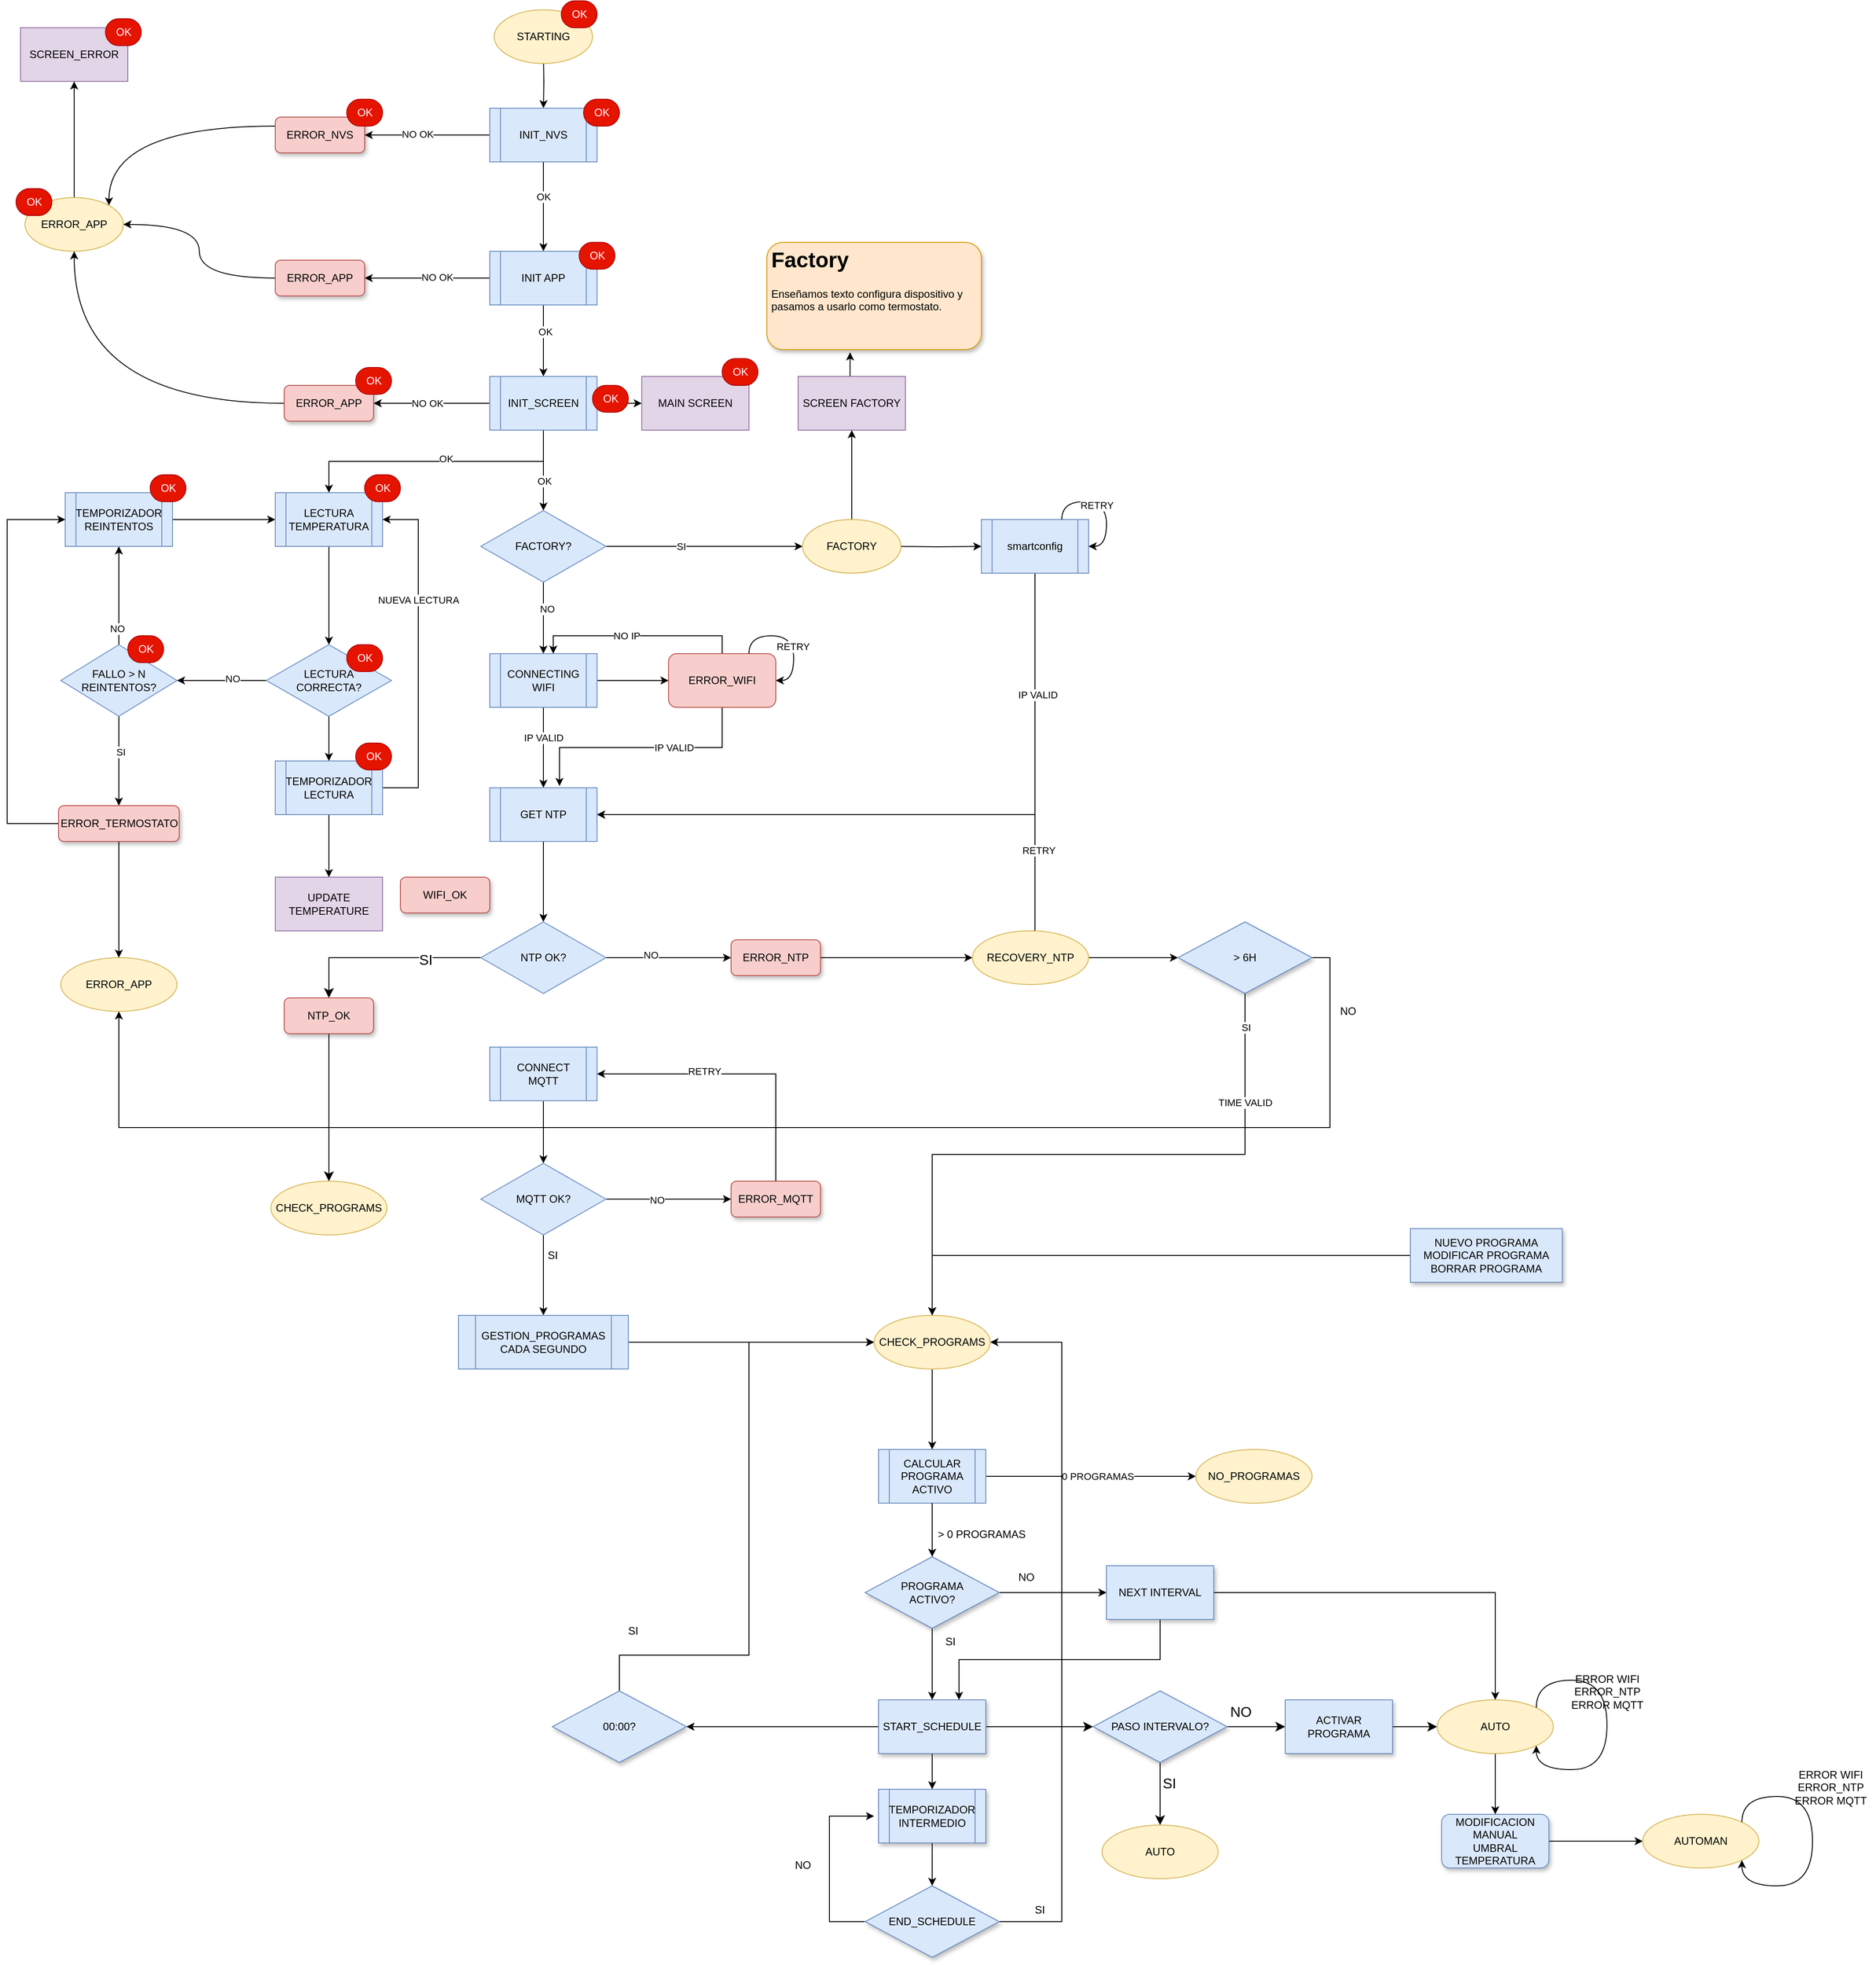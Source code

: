 <mxfile version="21.2.8" type="device">
  <diagram name="Página-1" id="SvRP-1oFVG1JVI0qtUEA">
    <mxGraphModel dx="2868" dy="1752" grid="1" gridSize="10" guides="1" tooltips="1" connect="1" arrows="1" fold="1" page="1" pageScale="1" pageWidth="3300" pageHeight="2339" math="0" shadow="0">
      <root>
        <mxCell id="0" />
        <mxCell id="1" parent="0" />
        <mxCell id="0f4xCiVm6X6gQx0xvUL8-81" style="edgeStyle=orthogonalEdgeStyle;rounded=0;orthogonalLoop=1;jettySize=auto;html=1;exitX=0.5;exitY=1;exitDx=0;exitDy=0;entryX=0.5;entryY=0;entryDx=0;entryDy=0;" parent="1" target="0f4xCiVm6X6gQx0xvUL8-80" edge="1">
          <mxGeometry relative="1" as="geometry">
            <mxPoint x="680" y="100" as="sourcePoint" />
          </mxGeometry>
        </mxCell>
        <mxCell id="0f4xCiVm6X6gQx0xvUL8-10" style="edgeStyle=orthogonalEdgeStyle;rounded=0;orthogonalLoop=1;jettySize=auto;html=1;exitX=1;exitY=0.5;exitDx=0;exitDy=0;entryX=0;entryY=0.5;entryDx=0;entryDy=0;" parent="1" target="0f4xCiVm6X6gQx0xvUL8-8" edge="1">
          <mxGeometry relative="1" as="geometry">
            <mxPoint x="1070" y="650" as="sourcePoint" />
          </mxGeometry>
        </mxCell>
        <mxCell id="0f4xCiVm6X6gQx0xvUL8-78" style="edgeStyle=orthogonalEdgeStyle;rounded=0;orthogonalLoop=1;jettySize=auto;html=1;exitX=0.5;exitY=1;exitDx=0;exitDy=0;entryX=1;entryY=0.5;entryDx=0;entryDy=0;" parent="1" source="0f4xCiVm6X6gQx0xvUL8-8" target="0f4xCiVm6X6gQx0xvUL8-22" edge="1">
          <mxGeometry relative="1" as="geometry" />
        </mxCell>
        <mxCell id="0f4xCiVm6X6gQx0xvUL8-79" value="IP VALID" style="edgeLabel;html=1;align=center;verticalAlign=middle;resizable=0;points=[];" parent="0f4xCiVm6X6gQx0xvUL8-78" vertex="1" connectable="0">
          <mxGeometry x="-0.642" y="3" relative="1" as="geometry">
            <mxPoint as="offset" />
          </mxGeometry>
        </mxCell>
        <mxCell id="0f4xCiVm6X6gQx0xvUL8-8" value="smartconfig" style="shape=process;whiteSpace=wrap;html=1;backgroundOutline=1;fillColor=#dae8fc;strokeColor=#6c8ebf;" parent="1" vertex="1">
          <mxGeometry x="1170" y="620" width="120" height="60" as="geometry" />
        </mxCell>
        <mxCell id="0f4xCiVm6X6gQx0xvUL8-18" style="edgeStyle=orthogonalEdgeStyle;rounded=0;orthogonalLoop=1;jettySize=auto;html=1;exitX=1;exitY=0.5;exitDx=0;exitDy=0;entryX=0;entryY=0.5;entryDx=0;entryDy=0;" parent="1" source="0f4xCiVm6X6gQx0xvUL8-14" target="0f4xCiVm6X6gQx0xvUL8-17" edge="1">
          <mxGeometry relative="1" as="geometry" />
        </mxCell>
        <mxCell id="0f4xCiVm6X6gQx0xvUL8-23" style="edgeStyle=orthogonalEdgeStyle;rounded=0;orthogonalLoop=1;jettySize=auto;html=1;exitX=0.5;exitY=1;exitDx=0;exitDy=0;entryX=0.5;entryY=0;entryDx=0;entryDy=0;" parent="1" source="0f4xCiVm6X6gQx0xvUL8-14" target="0f4xCiVm6X6gQx0xvUL8-22" edge="1">
          <mxGeometry relative="1" as="geometry" />
        </mxCell>
        <mxCell id="0f4xCiVm6X6gQx0xvUL8-24" value="IP VALID" style="edgeLabel;html=1;align=center;verticalAlign=middle;resizable=0;points=[];" parent="0f4xCiVm6X6gQx0xvUL8-23" vertex="1" connectable="0">
          <mxGeometry x="-0.257" relative="1" as="geometry">
            <mxPoint as="offset" />
          </mxGeometry>
        </mxCell>
        <mxCell id="0f4xCiVm6X6gQx0xvUL8-14" value="CONNECTING WIFI" style="shape=process;whiteSpace=wrap;html=1;backgroundOutline=1;fillColor=#dae8fc;strokeColor=#6c8ebf;" parent="1" vertex="1">
          <mxGeometry x="620" y="770" width="120" height="60" as="geometry" />
        </mxCell>
        <mxCell id="0f4xCiVm6X6gQx0xvUL8-20" style="edgeStyle=orthogonalEdgeStyle;rounded=0;orthogonalLoop=1;jettySize=auto;html=1;exitX=0.5;exitY=0;exitDx=0;exitDy=0;entryX=0.592;entryY=0;entryDx=0;entryDy=0;entryPerimeter=0;" parent="1" source="0f4xCiVm6X6gQx0xvUL8-17" target="0f4xCiVm6X6gQx0xvUL8-14" edge="1">
          <mxGeometry relative="1" as="geometry" />
        </mxCell>
        <mxCell id="0f4xCiVm6X6gQx0xvUL8-21" value="NO IP" style="edgeLabel;html=1;align=center;verticalAlign=middle;resizable=0;points=[];" parent="0f4xCiVm6X6gQx0xvUL8-20" vertex="1" connectable="0">
          <mxGeometry x="0.109" relative="1" as="geometry">
            <mxPoint as="offset" />
          </mxGeometry>
        </mxCell>
        <mxCell id="0f4xCiVm6X6gQx0xvUL8-25" style="edgeStyle=orthogonalEdgeStyle;rounded=0;orthogonalLoop=1;jettySize=auto;html=1;exitX=0.5;exitY=1;exitDx=0;exitDy=0;entryX=0.65;entryY=-0.033;entryDx=0;entryDy=0;entryPerimeter=0;" parent="1" source="0f4xCiVm6X6gQx0xvUL8-17" target="0f4xCiVm6X6gQx0xvUL8-22" edge="1">
          <mxGeometry relative="1" as="geometry" />
        </mxCell>
        <mxCell id="0f4xCiVm6X6gQx0xvUL8-26" value="IP VALID" style="edgeLabel;html=1;align=center;verticalAlign=middle;resizable=0;points=[];" parent="0f4xCiVm6X6gQx0xvUL8-25" vertex="1" connectable="0">
          <mxGeometry x="-0.267" relative="1" as="geometry">
            <mxPoint as="offset" />
          </mxGeometry>
        </mxCell>
        <mxCell id="0f4xCiVm6X6gQx0xvUL8-17" value="ERROR_WIFI" style="rounded=1;whiteSpace=wrap;html=1;fillColor=#f8cecc;strokeColor=#b85450;" parent="1" vertex="1">
          <mxGeometry x="820" y="770" width="120" height="60" as="geometry" />
        </mxCell>
        <mxCell id="0f4xCiVm6X6gQx0xvUL8-64" style="edgeStyle=orthogonalEdgeStyle;rounded=0;orthogonalLoop=1;jettySize=auto;html=1;exitX=0.5;exitY=1;exitDx=0;exitDy=0;" parent="1" source="0f4xCiVm6X6gQx0xvUL8-22" target="0f4xCiVm6X6gQx0xvUL8-63" edge="1">
          <mxGeometry relative="1" as="geometry" />
        </mxCell>
        <mxCell id="0f4xCiVm6X6gQx0xvUL8-22" value="GET NTP" style="shape=process;whiteSpace=wrap;html=1;backgroundOutline=1;fillColor=#dae8fc;strokeColor=#6c8ebf;" parent="1" vertex="1">
          <mxGeometry x="620" y="920" width="120" height="60" as="geometry" />
        </mxCell>
        <mxCell id="0f4xCiVm6X6gQx0xvUL8-28" style="edgeStyle=orthogonalEdgeStyle;rounded=0;orthogonalLoop=1;jettySize=auto;html=1;exitX=0.75;exitY=0;exitDx=0;exitDy=0;entryX=1;entryY=0.5;entryDx=0;entryDy=0;curved=1;" parent="1" source="0f4xCiVm6X6gQx0xvUL8-17" target="0f4xCiVm6X6gQx0xvUL8-17" edge="1">
          <mxGeometry relative="1" as="geometry" />
        </mxCell>
        <mxCell id="0f4xCiVm6X6gQx0xvUL8-29" value="RETRY" style="edgeLabel;html=1;align=center;verticalAlign=middle;resizable=0;points=[];" parent="0f4xCiVm6X6gQx0xvUL8-28" vertex="1" connectable="0">
          <mxGeometry x="0.171" y="-1" relative="1" as="geometry">
            <mxPoint as="offset" />
          </mxGeometry>
        </mxCell>
        <mxCell id="0f4xCiVm6X6gQx0xvUL8-30" style="edgeStyle=orthogonalEdgeStyle;rounded=0;orthogonalLoop=1;jettySize=auto;html=1;exitX=0.75;exitY=0;exitDx=0;exitDy=0;entryX=1;entryY=0.5;entryDx=0;entryDy=0;curved=1;" parent="1" source="0f4xCiVm6X6gQx0xvUL8-8" target="0f4xCiVm6X6gQx0xvUL8-8" edge="1">
          <mxGeometry relative="1" as="geometry" />
        </mxCell>
        <mxCell id="0f4xCiVm6X6gQx0xvUL8-31" value="RETRY" style="edgeLabel;html=1;align=center;verticalAlign=middle;resizable=0;points=[];" parent="0f4xCiVm6X6gQx0xvUL8-30" vertex="1" connectable="0">
          <mxGeometry x="-0.157" y="-4" relative="1" as="geometry">
            <mxPoint as="offset" />
          </mxGeometry>
        </mxCell>
        <mxCell id="0f4xCiVm6X6gQx0xvUL8-37" style="edgeStyle=orthogonalEdgeStyle;rounded=0;orthogonalLoop=1;jettySize=auto;html=1;exitX=0.5;exitY=1;exitDx=0;exitDy=0;entryX=0.5;entryY=0;entryDx=0;entryDy=0;" parent="1" source="0f4xCiVm6X6gQx0xvUL8-33" target="0f4xCiVm6X6gQx0xvUL8-36" edge="1">
          <mxGeometry relative="1" as="geometry" />
        </mxCell>
        <mxCell id="0f4xCiVm6X6gQx0xvUL8-33" value="LECTURA TEMPERATURA" style="shape=process;whiteSpace=wrap;html=1;backgroundOutline=1;fillColor=#dae8fc;strokeColor=#6c8ebf;" parent="1" vertex="1">
          <mxGeometry x="380" y="590" width="120" height="60" as="geometry" />
        </mxCell>
        <mxCell id="0f4xCiVm6X6gQx0xvUL8-43" style="edgeStyle=orthogonalEdgeStyle;rounded=0;orthogonalLoop=1;jettySize=auto;html=1;exitX=0.5;exitY=1;exitDx=0;exitDy=0;entryX=0.5;entryY=0;entryDx=0;entryDy=0;" parent="1" source="0f4xCiVm6X6gQx0xvUL8-36" target="0f4xCiVm6X6gQx0xvUL8-38" edge="1">
          <mxGeometry relative="1" as="geometry" />
        </mxCell>
        <mxCell id="0f4xCiVm6X6gQx0xvUL8-47" style="edgeStyle=orthogonalEdgeStyle;rounded=0;orthogonalLoop=1;jettySize=auto;html=1;exitX=0;exitY=0.5;exitDx=0;exitDy=0;entryX=1;entryY=0.5;entryDx=0;entryDy=0;" parent="1" source="0f4xCiVm6X6gQx0xvUL8-36" target="0f4xCiVm6X6gQx0xvUL8-48" edge="1">
          <mxGeometry relative="1" as="geometry">
            <mxPoint x="300" y="800" as="targetPoint" />
          </mxGeometry>
        </mxCell>
        <mxCell id="0f4xCiVm6X6gQx0xvUL8-53" value="NO" style="edgeLabel;html=1;align=center;verticalAlign=middle;resizable=0;points=[];" parent="0f4xCiVm6X6gQx0xvUL8-47" vertex="1" connectable="0">
          <mxGeometry x="-0.24" y="-2" relative="1" as="geometry">
            <mxPoint as="offset" />
          </mxGeometry>
        </mxCell>
        <mxCell id="0f4xCiVm6X6gQx0xvUL8-36" value="LECTURA&lt;br&gt;CORRECTA?" style="rhombus;whiteSpace=wrap;html=1;fillColor=#dae8fc;strokeColor=#6c8ebf;" parent="1" vertex="1">
          <mxGeometry x="370" y="760" width="140" height="80" as="geometry" />
        </mxCell>
        <mxCell id="0f4xCiVm6X6gQx0xvUL8-55" style="edgeStyle=orthogonalEdgeStyle;rounded=0;orthogonalLoop=1;jettySize=auto;html=1;exitX=1;exitY=0.5;exitDx=0;exitDy=0;entryX=1;entryY=0.5;entryDx=0;entryDy=0;" parent="1" source="0f4xCiVm6X6gQx0xvUL8-38" target="0f4xCiVm6X6gQx0xvUL8-33" edge="1">
          <mxGeometry relative="1" as="geometry">
            <Array as="points">
              <mxPoint x="540" y="920" />
              <mxPoint x="540" y="620" />
            </Array>
          </mxGeometry>
        </mxCell>
        <mxCell id="0f4xCiVm6X6gQx0xvUL8-56" value="NUEVA LECTURA" style="edgeLabel;html=1;align=center;verticalAlign=middle;resizable=0;points=[];" parent="0f4xCiVm6X6gQx0xvUL8-55" vertex="1" connectable="0">
          <mxGeometry x="0.205" y="-1" relative="1" as="geometry">
            <mxPoint x="-1" y="-21" as="offset" />
          </mxGeometry>
        </mxCell>
        <mxCell id="0f4xCiVm6X6gQx0xvUL8-131" style="edgeStyle=orthogonalEdgeStyle;rounded=0;orthogonalLoop=1;jettySize=auto;html=1;exitX=0.5;exitY=1;exitDx=0;exitDy=0;entryX=0.5;entryY=0;entryDx=0;entryDy=0;" parent="1" source="0f4xCiVm6X6gQx0xvUL8-38" target="0f4xCiVm6X6gQx0xvUL8-130" edge="1">
          <mxGeometry relative="1" as="geometry" />
        </mxCell>
        <mxCell id="0f4xCiVm6X6gQx0xvUL8-38" value="TEMPORIZADOR&lt;br&gt;LECTURA" style="shape=process;whiteSpace=wrap;html=1;backgroundOutline=1;fillColor=#dae8fc;strokeColor=#6c8ebf;" parent="1" vertex="1">
          <mxGeometry x="380" y="890" width="120" height="60" as="geometry" />
        </mxCell>
        <mxCell id="0f4xCiVm6X6gQx0xvUL8-51" style="edgeStyle=orthogonalEdgeStyle;rounded=0;orthogonalLoop=1;jettySize=auto;html=1;exitX=0.5;exitY=0;exitDx=0;exitDy=0;entryX=0.5;entryY=1;entryDx=0;entryDy=0;" parent="1" source="0f4xCiVm6X6gQx0xvUL8-48" target="0f4xCiVm6X6gQx0xvUL8-50" edge="1">
          <mxGeometry relative="1" as="geometry" />
        </mxCell>
        <mxCell id="0f4xCiVm6X6gQx0xvUL8-54" value="NO" style="edgeLabel;html=1;align=center;verticalAlign=middle;resizable=0;points=[];" parent="0f4xCiVm6X6gQx0xvUL8-51" vertex="1" connectable="0">
          <mxGeometry x="-0.673" y="2" relative="1" as="geometry">
            <mxPoint as="offset" />
          </mxGeometry>
        </mxCell>
        <mxCell id="0f4xCiVm6X6gQx0xvUL8-60" style="edgeStyle=orthogonalEdgeStyle;rounded=0;orthogonalLoop=1;jettySize=auto;html=1;exitX=0.5;exitY=1;exitDx=0;exitDy=0;entryX=0.5;entryY=0;entryDx=0;entryDy=0;" parent="1" source="0f4xCiVm6X6gQx0xvUL8-48" target="0f4xCiVm6X6gQx0xvUL8-59" edge="1">
          <mxGeometry relative="1" as="geometry" />
        </mxCell>
        <mxCell id="0f4xCiVm6X6gQx0xvUL8-129" value="SI" style="edgeLabel;html=1;align=center;verticalAlign=middle;resizable=0;points=[];" parent="0f4xCiVm6X6gQx0xvUL8-60" vertex="1" connectable="0">
          <mxGeometry x="-0.2" y="2" relative="1" as="geometry">
            <mxPoint as="offset" />
          </mxGeometry>
        </mxCell>
        <mxCell id="0f4xCiVm6X6gQx0xvUL8-48" value="FALLO &amp;gt; N REINTENTOS?" style="rhombus;whiteSpace=wrap;html=1;fillColor=#dae8fc;strokeColor=#6c8ebf;" parent="1" vertex="1">
          <mxGeometry x="140" y="760" width="130" height="80" as="geometry" />
        </mxCell>
        <mxCell id="0f4xCiVm6X6gQx0xvUL8-52" style="edgeStyle=orthogonalEdgeStyle;rounded=0;orthogonalLoop=1;jettySize=auto;html=1;exitX=1;exitY=0.5;exitDx=0;exitDy=0;entryX=0;entryY=0.5;entryDx=0;entryDy=0;" parent="1" source="0f4xCiVm6X6gQx0xvUL8-50" target="0f4xCiVm6X6gQx0xvUL8-33" edge="1">
          <mxGeometry relative="1" as="geometry" />
        </mxCell>
        <mxCell id="0f4xCiVm6X6gQx0xvUL8-50" value="TEMPORIZADOR&lt;br&gt;REINTENTOS" style="shape=process;whiteSpace=wrap;html=1;backgroundOutline=1;fillColor=#dae8fc;strokeColor=#6c8ebf;" parent="1" vertex="1">
          <mxGeometry x="145" y="590" width="120" height="60" as="geometry" />
        </mxCell>
        <mxCell id="0f4xCiVm6X6gQx0xvUL8-62" style="edgeStyle=orthogonalEdgeStyle;rounded=0;orthogonalLoop=1;jettySize=auto;html=1;exitX=0;exitY=0.5;exitDx=0;exitDy=0;entryX=0;entryY=0.5;entryDx=0;entryDy=0;" parent="1" source="0f4xCiVm6X6gQx0xvUL8-59" target="0f4xCiVm6X6gQx0xvUL8-50" edge="1">
          <mxGeometry relative="1" as="geometry">
            <Array as="points">
              <mxPoint x="80" y="960" />
              <mxPoint x="80" y="620" />
            </Array>
          </mxGeometry>
        </mxCell>
        <mxCell id="0f4xCiVm6X6gQx0xvUL8-209" style="edgeStyle=orthogonalEdgeStyle;rounded=0;orthogonalLoop=1;jettySize=auto;html=1;exitX=0.5;exitY=1;exitDx=0;exitDy=0;entryX=0.5;entryY=0;entryDx=0;entryDy=0;" parent="1" source="0f4xCiVm6X6gQx0xvUL8-59" target="0f4xCiVm6X6gQx0xvUL8-208" edge="1">
          <mxGeometry relative="1" as="geometry" />
        </mxCell>
        <mxCell id="0f4xCiVm6X6gQx0xvUL8-59" value="ERROR_TERMOSTATO" style="rounded=1;whiteSpace=wrap;html=1;fillColor=#f8cecc;strokeColor=#b85450;shadow=1;" parent="1" vertex="1">
          <mxGeometry x="137.5" y="940" width="135" height="40" as="geometry" />
        </mxCell>
        <mxCell id="0f4xCiVm6X6gQx0xvUL8-67" style="edgeStyle=orthogonalEdgeStyle;rounded=0;orthogonalLoop=1;jettySize=auto;html=1;exitX=1;exitY=0.5;exitDx=0;exitDy=0;entryX=0;entryY=0.5;entryDx=0;entryDy=0;" parent="1" source="0f4xCiVm6X6gQx0xvUL8-63" target="0f4xCiVm6X6gQx0xvUL8-66" edge="1">
          <mxGeometry relative="1" as="geometry" />
        </mxCell>
        <mxCell id="0f4xCiVm6X6gQx0xvUL8-69" value="NO" style="edgeLabel;html=1;align=center;verticalAlign=middle;resizable=0;points=[];" parent="0f4xCiVm6X6gQx0xvUL8-67" vertex="1" connectable="0">
          <mxGeometry x="-0.286" y="3" relative="1" as="geometry">
            <mxPoint as="offset" />
          </mxGeometry>
        </mxCell>
        <mxCell id="Zdb9aHJPwX9mJ4DxpiSj-10" style="rounded=0;orthogonalLoop=1;jettySize=auto;html=1;exitX=0;exitY=0.5;exitDx=0;exitDy=0;entryX=0.5;entryY=0;entryDx=0;entryDy=0;fontSize=12;startSize=8;endSize=8;" edge="1" parent="1" source="0f4xCiVm6X6gQx0xvUL8-63" target="Zdb9aHJPwX9mJ4DxpiSj-7">
          <mxGeometry relative="1" as="geometry">
            <Array as="points">
              <mxPoint x="440" y="1110" />
            </Array>
          </mxGeometry>
        </mxCell>
        <mxCell id="Zdb9aHJPwX9mJ4DxpiSj-11" value="SI" style="edgeLabel;html=1;align=center;verticalAlign=middle;resizable=0;points=[];fontSize=16;" vertex="1" connectable="0" parent="Zdb9aHJPwX9mJ4DxpiSj-10">
          <mxGeometry x="-0.423" y="2" relative="1" as="geometry">
            <mxPoint as="offset" />
          </mxGeometry>
        </mxCell>
        <mxCell id="0f4xCiVm6X6gQx0xvUL8-63" value="NTP OK?" style="rhombus;whiteSpace=wrap;html=1;fillColor=#dae8fc;strokeColor=#6c8ebf;" parent="1" vertex="1">
          <mxGeometry x="610" y="1070" width="140" height="80" as="geometry" />
        </mxCell>
        <mxCell id="0f4xCiVm6X6gQx0xvUL8-197" style="edgeStyle=orthogonalEdgeStyle;rounded=0;orthogonalLoop=1;jettySize=auto;html=1;exitX=1;exitY=0.5;exitDx=0;exitDy=0;entryX=0;entryY=0.5;entryDx=0;entryDy=0;" parent="1" source="0f4xCiVm6X6gQx0xvUL8-66" target="0f4xCiVm6X6gQx0xvUL8-196" edge="1">
          <mxGeometry relative="1" as="geometry" />
        </mxCell>
        <mxCell id="0f4xCiVm6X6gQx0xvUL8-66" value="ERROR_NTP" style="rounded=1;whiteSpace=wrap;html=1;fillColor=#f8cecc;strokeColor=#b85450;shadow=1;" parent="1" vertex="1">
          <mxGeometry x="890" y="1090" width="100" height="40" as="geometry" />
        </mxCell>
        <mxCell id="0f4xCiVm6X6gQx0xvUL8-72" style="edgeStyle=orthogonalEdgeStyle;rounded=0;orthogonalLoop=1;jettySize=auto;html=1;exitX=0.5;exitY=1;exitDx=0;exitDy=0;entryX=0.5;entryY=0;entryDx=0;entryDy=0;" parent="1" source="0f4xCiVm6X6gQx0xvUL8-70" target="0f4xCiVm6X6gQx0xvUL8-71" edge="1">
          <mxGeometry relative="1" as="geometry" />
        </mxCell>
        <mxCell id="0f4xCiVm6X6gQx0xvUL8-70" value="CONNECT MQTT" style="shape=process;whiteSpace=wrap;html=1;backgroundOutline=1;fillColor=#dae8fc;strokeColor=#6c8ebf;" parent="1" vertex="1">
          <mxGeometry x="620" y="1210" width="120" height="60" as="geometry" />
        </mxCell>
        <mxCell id="0f4xCiVm6X6gQx0xvUL8-74" style="edgeStyle=orthogonalEdgeStyle;rounded=0;orthogonalLoop=1;jettySize=auto;html=1;exitX=1;exitY=0.5;exitDx=0;exitDy=0;entryX=0;entryY=0.5;entryDx=0;entryDy=0;" parent="1" source="0f4xCiVm6X6gQx0xvUL8-71" target="0f4xCiVm6X6gQx0xvUL8-73" edge="1">
          <mxGeometry relative="1" as="geometry" />
        </mxCell>
        <mxCell id="0f4xCiVm6X6gQx0xvUL8-75" value="NO" style="edgeLabel;html=1;align=center;verticalAlign=middle;resizable=0;points=[];" parent="0f4xCiVm6X6gQx0xvUL8-74" vertex="1" connectable="0">
          <mxGeometry x="-0.186" y="-1" relative="1" as="geometry">
            <mxPoint as="offset" />
          </mxGeometry>
        </mxCell>
        <mxCell id="0f4xCiVm6X6gQx0xvUL8-136" style="edgeStyle=orthogonalEdgeStyle;rounded=0;orthogonalLoop=1;jettySize=auto;html=1;exitX=0.5;exitY=1;exitDx=0;exitDy=0;entryX=0.5;entryY=0;entryDx=0;entryDy=0;" parent="1" source="0f4xCiVm6X6gQx0xvUL8-71" target="0f4xCiVm6X6gQx0xvUL8-134" edge="1">
          <mxGeometry relative="1" as="geometry" />
        </mxCell>
        <mxCell id="0f4xCiVm6X6gQx0xvUL8-71" value="MQTT OK?" style="rhombus;whiteSpace=wrap;html=1;fillColor=#dae8fc;strokeColor=#6c8ebf;" parent="1" vertex="1">
          <mxGeometry x="610" y="1340" width="140" height="80" as="geometry" />
        </mxCell>
        <mxCell id="0f4xCiVm6X6gQx0xvUL8-222" style="edgeStyle=orthogonalEdgeStyle;rounded=0;orthogonalLoop=1;jettySize=auto;html=1;exitX=0.5;exitY=0;exitDx=0;exitDy=0;entryX=1;entryY=0.5;entryDx=0;entryDy=0;" parent="1" source="0f4xCiVm6X6gQx0xvUL8-73" target="0f4xCiVm6X6gQx0xvUL8-70" edge="1">
          <mxGeometry relative="1" as="geometry" />
        </mxCell>
        <mxCell id="0f4xCiVm6X6gQx0xvUL8-223" value="RETRY" style="edgeLabel;html=1;align=center;verticalAlign=middle;resizable=0;points=[];" parent="0f4xCiVm6X6gQx0xvUL8-222" vertex="1" connectable="0">
          <mxGeometry x="0.253" y="-3" relative="1" as="geometry">
            <mxPoint as="offset" />
          </mxGeometry>
        </mxCell>
        <mxCell id="0f4xCiVm6X6gQx0xvUL8-73" value="ERROR_MQTT" style="rounded=1;whiteSpace=wrap;html=1;fillColor=#f8cecc;strokeColor=#b85450;shadow=1;" parent="1" vertex="1">
          <mxGeometry x="890" y="1360" width="100" height="40" as="geometry" />
        </mxCell>
        <mxCell id="0f4xCiVm6X6gQx0xvUL8-83" style="edgeStyle=orthogonalEdgeStyle;rounded=0;orthogonalLoop=1;jettySize=auto;html=1;exitX=0;exitY=0.5;exitDx=0;exitDy=0;entryX=1;entryY=0.5;entryDx=0;entryDy=0;" parent="1" source="0f4xCiVm6X6gQx0xvUL8-80" target="0f4xCiVm6X6gQx0xvUL8-82" edge="1">
          <mxGeometry relative="1" as="geometry" />
        </mxCell>
        <mxCell id="0f4xCiVm6X6gQx0xvUL8-84" value="NO OK" style="edgeLabel;html=1;align=center;verticalAlign=middle;resizable=0;points=[];" parent="0f4xCiVm6X6gQx0xvUL8-83" vertex="1" connectable="0">
          <mxGeometry x="0.157" y="-1" relative="1" as="geometry">
            <mxPoint as="offset" />
          </mxGeometry>
        </mxCell>
        <mxCell id="0f4xCiVm6X6gQx0xvUL8-86" style="edgeStyle=orthogonalEdgeStyle;rounded=0;orthogonalLoop=1;jettySize=auto;html=1;exitX=0.5;exitY=1;exitDx=0;exitDy=0;entryX=0.5;entryY=0;entryDx=0;entryDy=0;" parent="1" source="0f4xCiVm6X6gQx0xvUL8-80" target="0f4xCiVm6X6gQx0xvUL8-85" edge="1">
          <mxGeometry relative="1" as="geometry" />
        </mxCell>
        <mxCell id="0f4xCiVm6X6gQx0xvUL8-89" value="OK" style="edgeLabel;html=1;align=center;verticalAlign=middle;resizable=0;points=[];" parent="0f4xCiVm6X6gQx0xvUL8-86" vertex="1" connectable="0">
          <mxGeometry x="-0.22" relative="1" as="geometry">
            <mxPoint as="offset" />
          </mxGeometry>
        </mxCell>
        <mxCell id="0f4xCiVm6X6gQx0xvUL8-80" value="INIT_NVS" style="shape=process;whiteSpace=wrap;html=1;backgroundOutline=1;fillColor=#dae8fc;strokeColor=#6c8ebf;" parent="1" vertex="1">
          <mxGeometry x="620" y="160" width="120" height="60" as="geometry" />
        </mxCell>
        <mxCell id="0f4xCiVm6X6gQx0xvUL8-138" style="edgeStyle=orthogonalEdgeStyle;rounded=0;orthogonalLoop=1;jettySize=auto;html=1;exitX=0;exitY=0.25;exitDx=0;exitDy=0;entryX=1;entryY=0;entryDx=0;entryDy=0;curved=1;" parent="1" source="0f4xCiVm6X6gQx0xvUL8-82" target="0f4xCiVm6X6gQx0xvUL8-100" edge="1">
          <mxGeometry relative="1" as="geometry" />
        </mxCell>
        <mxCell id="0f4xCiVm6X6gQx0xvUL8-82" value="ERROR_NVS" style="rounded=1;whiteSpace=wrap;html=1;fillColor=#f8cecc;strokeColor=#b85450;shadow=1;" parent="1" vertex="1">
          <mxGeometry x="380" y="170" width="100" height="40" as="geometry" />
        </mxCell>
        <mxCell id="0f4xCiVm6X6gQx0xvUL8-103" style="edgeStyle=orthogonalEdgeStyle;rounded=0;orthogonalLoop=1;jettySize=auto;html=1;exitX=0;exitY=0.5;exitDx=0;exitDy=0;" parent="1" source="0f4xCiVm6X6gQx0xvUL8-85" target="0f4xCiVm6X6gQx0xvUL8-102" edge="1">
          <mxGeometry relative="1" as="geometry" />
        </mxCell>
        <mxCell id="0f4xCiVm6X6gQx0xvUL8-104" value="NO OK" style="edgeLabel;html=1;align=center;verticalAlign=middle;resizable=0;points=[];" parent="0f4xCiVm6X6gQx0xvUL8-103" vertex="1" connectable="0">
          <mxGeometry x="-0.157" y="-1" relative="1" as="geometry">
            <mxPoint as="offset" />
          </mxGeometry>
        </mxCell>
        <mxCell id="0f4xCiVm6X6gQx0xvUL8-113" style="edgeStyle=orthogonalEdgeStyle;rounded=0;orthogonalLoop=1;jettySize=auto;html=1;exitX=0.5;exitY=1;exitDx=0;exitDy=0;entryX=0.5;entryY=0;entryDx=0;entryDy=0;" parent="1" source="0f4xCiVm6X6gQx0xvUL8-85" target="0f4xCiVm6X6gQx0xvUL8-112" edge="1">
          <mxGeometry relative="1" as="geometry" />
        </mxCell>
        <mxCell id="0f4xCiVm6X6gQx0xvUL8-116" value="OK" style="edgeLabel;html=1;align=center;verticalAlign=middle;resizable=0;points=[];" parent="0f4xCiVm6X6gQx0xvUL8-113" vertex="1" connectable="0">
          <mxGeometry x="-0.25" y="2" relative="1" as="geometry">
            <mxPoint as="offset" />
          </mxGeometry>
        </mxCell>
        <mxCell id="0f4xCiVm6X6gQx0xvUL8-85" value="INIT APP" style="shape=process;whiteSpace=wrap;html=1;backgroundOutline=1;fillColor=#dae8fc;strokeColor=#6c8ebf;" parent="1" vertex="1">
          <mxGeometry x="620" y="320" width="120" height="60" as="geometry" />
        </mxCell>
        <mxCell id="0f4xCiVm6X6gQx0xvUL8-94" style="edgeStyle=orthogonalEdgeStyle;rounded=0;orthogonalLoop=1;jettySize=auto;html=1;exitX=1;exitY=0.5;exitDx=0;exitDy=0;entryX=0;entryY=0.5;entryDx=0;entryDy=0;" parent="1" source="0f4xCiVm6X6gQx0xvUL8-92" edge="1">
          <mxGeometry relative="1" as="geometry">
            <mxPoint x="970" y="650" as="targetPoint" />
          </mxGeometry>
        </mxCell>
        <mxCell id="0f4xCiVm6X6gQx0xvUL8-96" value="SI" style="edgeLabel;html=1;align=center;verticalAlign=middle;resizable=0;points=[];" parent="0f4xCiVm6X6gQx0xvUL8-94" vertex="1" connectable="0">
          <mxGeometry x="-0.236" relative="1" as="geometry">
            <mxPoint as="offset" />
          </mxGeometry>
        </mxCell>
        <mxCell id="0f4xCiVm6X6gQx0xvUL8-95" style="edgeStyle=orthogonalEdgeStyle;rounded=0;orthogonalLoop=1;jettySize=auto;html=1;exitX=0.5;exitY=1;exitDx=0;exitDy=0;entryX=0.5;entryY=0;entryDx=0;entryDy=0;" parent="1" source="0f4xCiVm6X6gQx0xvUL8-92" target="0f4xCiVm6X6gQx0xvUL8-14" edge="1">
          <mxGeometry relative="1" as="geometry" />
        </mxCell>
        <mxCell id="0f4xCiVm6X6gQx0xvUL8-97" value="NO" style="edgeLabel;html=1;align=center;verticalAlign=middle;resizable=0;points=[];" parent="0f4xCiVm6X6gQx0xvUL8-95" vertex="1" connectable="0">
          <mxGeometry x="-0.25" y="4" relative="1" as="geometry">
            <mxPoint as="offset" />
          </mxGeometry>
        </mxCell>
        <mxCell id="0f4xCiVm6X6gQx0xvUL8-92" value="FACTORY?" style="rhombus;whiteSpace=wrap;html=1;fillColor=#dae8fc;strokeColor=#6c8ebf;" parent="1" vertex="1">
          <mxGeometry x="610" y="610" width="140" height="80" as="geometry" />
        </mxCell>
        <mxCell id="0f4xCiVm6X6gQx0xvUL8-98" value="STARTING" style="ellipse;whiteSpace=wrap;html=1;fillColor=#fff2cc;strokeColor=#d6b656;" parent="1" vertex="1">
          <mxGeometry x="625" y="50" width="110" height="60" as="geometry" />
        </mxCell>
        <mxCell id="0f4xCiVm6X6gQx0xvUL8-139" style="edgeStyle=orthogonalEdgeStyle;rounded=0;orthogonalLoop=1;jettySize=auto;html=1;exitX=0.5;exitY=0;exitDx=0;exitDy=0;entryX=0.5;entryY=1;entryDx=0;entryDy=0;" parent="1" source="0f4xCiVm6X6gQx0xvUL8-100" target="0f4xCiVm6X6gQx0xvUL8-107" edge="1">
          <mxGeometry relative="1" as="geometry" />
        </mxCell>
        <mxCell id="0f4xCiVm6X6gQx0xvUL8-100" value="ERROR_APP" style="ellipse;whiteSpace=wrap;html=1;fillColor=#fff2cc;strokeColor=#d6b656;" parent="1" vertex="1">
          <mxGeometry x="100" y="260" width="110" height="60" as="geometry" />
        </mxCell>
        <mxCell id="0f4xCiVm6X6gQx0xvUL8-141" style="edgeStyle=orthogonalEdgeStyle;rounded=0;orthogonalLoop=1;jettySize=auto;html=1;exitX=0;exitY=0.5;exitDx=0;exitDy=0;entryX=1;entryY=0.5;entryDx=0;entryDy=0;curved=1;" parent="1" source="0f4xCiVm6X6gQx0xvUL8-102" target="0f4xCiVm6X6gQx0xvUL8-100" edge="1">
          <mxGeometry relative="1" as="geometry" />
        </mxCell>
        <mxCell id="0f4xCiVm6X6gQx0xvUL8-102" value="ERROR_APP" style="rounded=1;whiteSpace=wrap;html=1;fillColor=#f8cecc;strokeColor=#b85450;shadow=1;" parent="1" vertex="1">
          <mxGeometry x="380" y="330" width="100" height="40" as="geometry" />
        </mxCell>
        <mxCell id="0f4xCiVm6X6gQx0xvUL8-107" value="SCREEN_ERROR" style="rounded=0;whiteSpace=wrap;html=1;fillColor=#e1d5e7;strokeColor=#9673a6;" parent="1" vertex="1">
          <mxGeometry x="95" y="70" width="120" height="60" as="geometry" />
        </mxCell>
        <mxCell id="0f4xCiVm6X6gQx0xvUL8-111" style="edgeStyle=orthogonalEdgeStyle;rounded=0;orthogonalLoop=1;jettySize=auto;html=1;exitX=0.5;exitY=0;exitDx=0;exitDy=0;entryX=0.5;entryY=1;entryDx=0;entryDy=0;" parent="1" source="0f4xCiVm6X6gQx0xvUL8-109" target="0f4xCiVm6X6gQx0xvUL8-110" edge="1">
          <mxGeometry relative="1" as="geometry" />
        </mxCell>
        <mxCell id="0f4xCiVm6X6gQx0xvUL8-109" value="FACTORY" style="ellipse;whiteSpace=wrap;html=1;fillColor=#fff2cc;strokeColor=#d6b656;" parent="1" vertex="1">
          <mxGeometry x="970" y="620" width="110" height="60" as="geometry" />
        </mxCell>
        <mxCell id="0f4xCiVm6X6gQx0xvUL8-247" style="edgeStyle=orthogonalEdgeStyle;rounded=0;orthogonalLoop=1;jettySize=auto;html=1;exitX=0.5;exitY=0;exitDx=0;exitDy=0;entryX=0.388;entryY=1.025;entryDx=0;entryDy=0;entryPerimeter=0;" parent="1" source="0f4xCiVm6X6gQx0xvUL8-110" target="0f4xCiVm6X6gQx0xvUL8-246" edge="1">
          <mxGeometry relative="1" as="geometry" />
        </mxCell>
        <mxCell id="0f4xCiVm6X6gQx0xvUL8-110" value="SCREEN FACTORY" style="rounded=0;whiteSpace=wrap;html=1;fillColor=#e1d5e7;strokeColor=#9673a6;" parent="1" vertex="1">
          <mxGeometry x="965" y="460" width="120" height="60" as="geometry" />
        </mxCell>
        <mxCell id="0f4xCiVm6X6gQx0xvUL8-117" style="edgeStyle=orthogonalEdgeStyle;rounded=0;orthogonalLoop=1;jettySize=auto;html=1;exitX=0;exitY=0.5;exitDx=0;exitDy=0;" parent="1" source="0f4xCiVm6X6gQx0xvUL8-112" target="0f4xCiVm6X6gQx0xvUL8-115" edge="1">
          <mxGeometry relative="1" as="geometry" />
        </mxCell>
        <mxCell id="0f4xCiVm6X6gQx0xvUL8-123" value="NO OK" style="edgeLabel;html=1;align=center;verticalAlign=middle;resizable=0;points=[];" parent="0f4xCiVm6X6gQx0xvUL8-117" vertex="1" connectable="0">
          <mxGeometry x="0.154" y="-4" relative="1" as="geometry">
            <mxPoint x="5" y="4" as="offset" />
          </mxGeometry>
        </mxCell>
        <mxCell id="0f4xCiVm6X6gQx0xvUL8-121" style="edgeStyle=orthogonalEdgeStyle;rounded=0;orthogonalLoop=1;jettySize=auto;html=1;exitX=1;exitY=0.5;exitDx=0;exitDy=0;entryX=0;entryY=0.5;entryDx=0;entryDy=0;" parent="1" source="0f4xCiVm6X6gQx0xvUL8-112" target="0f4xCiVm6X6gQx0xvUL8-120" edge="1">
          <mxGeometry relative="1" as="geometry" />
        </mxCell>
        <mxCell id="0f4xCiVm6X6gQx0xvUL8-122" style="edgeStyle=orthogonalEdgeStyle;rounded=0;orthogonalLoop=1;jettySize=auto;html=1;exitX=0.5;exitY=1;exitDx=0;exitDy=0;entryX=0.5;entryY=0;entryDx=0;entryDy=0;" parent="1" source="0f4xCiVm6X6gQx0xvUL8-112" target="0f4xCiVm6X6gQx0xvUL8-92" edge="1">
          <mxGeometry relative="1" as="geometry" />
        </mxCell>
        <mxCell id="0f4xCiVm6X6gQx0xvUL8-124" value="OK" style="edgeLabel;html=1;align=center;verticalAlign=middle;resizable=0;points=[];" parent="0f4xCiVm6X6gQx0xvUL8-122" vertex="1" connectable="0">
          <mxGeometry x="0.267" y="1" relative="1" as="geometry">
            <mxPoint as="offset" />
          </mxGeometry>
        </mxCell>
        <mxCell id="0f4xCiVm6X6gQx0xvUL8-126" style="edgeStyle=orthogonalEdgeStyle;rounded=0;orthogonalLoop=1;jettySize=auto;html=1;exitX=0.5;exitY=1;exitDx=0;exitDy=0;entryX=0.5;entryY=0;entryDx=0;entryDy=0;" parent="1" source="0f4xCiVm6X6gQx0xvUL8-112" target="0f4xCiVm6X6gQx0xvUL8-33" edge="1">
          <mxGeometry relative="1" as="geometry" />
        </mxCell>
        <mxCell id="0f4xCiVm6X6gQx0xvUL8-127" value="OK" style="edgeLabel;html=1;align=center;verticalAlign=middle;resizable=0;points=[];" parent="0f4xCiVm6X6gQx0xvUL8-126" vertex="1" connectable="0">
          <mxGeometry x="-0.071" y="-3" relative="1" as="geometry">
            <mxPoint as="offset" />
          </mxGeometry>
        </mxCell>
        <mxCell id="0f4xCiVm6X6gQx0xvUL8-112" value="INIT_SCREEN" style="shape=process;whiteSpace=wrap;html=1;backgroundOutline=1;fillColor=#dae8fc;strokeColor=#6c8ebf;" parent="1" vertex="1">
          <mxGeometry x="620" y="460" width="120" height="60" as="geometry" />
        </mxCell>
        <mxCell id="0f4xCiVm6X6gQx0xvUL8-119" style="edgeStyle=orthogonalEdgeStyle;rounded=0;orthogonalLoop=1;jettySize=auto;html=1;exitX=0;exitY=0.5;exitDx=0;exitDy=0;curved=1;entryX=0.5;entryY=1;entryDx=0;entryDy=0;" parent="1" source="0f4xCiVm6X6gQx0xvUL8-115" target="0f4xCiVm6X6gQx0xvUL8-100" edge="1">
          <mxGeometry relative="1" as="geometry">
            <mxPoint x="100" y="370" as="targetPoint" />
          </mxGeometry>
        </mxCell>
        <mxCell id="0f4xCiVm6X6gQx0xvUL8-115" value="ERROR_APP" style="rounded=1;whiteSpace=wrap;html=1;fillColor=#f8cecc;strokeColor=#b85450;shadow=1;" parent="1" vertex="1">
          <mxGeometry x="390" y="470" width="100" height="40" as="geometry" />
        </mxCell>
        <mxCell id="0f4xCiVm6X6gQx0xvUL8-120" value="MAIN SCREEN" style="rounded=0;whiteSpace=wrap;html=1;fillColor=#e1d5e7;strokeColor=#9673a6;" parent="1" vertex="1">
          <mxGeometry x="790" y="460" width="120" height="60" as="geometry" />
        </mxCell>
        <mxCell id="0f4xCiVm6X6gQx0xvUL8-130" value="UPDATE TEMPERATURE" style="rounded=0;whiteSpace=wrap;html=1;fillColor=#e1d5e7;strokeColor=#9673a6;" parent="1" vertex="1">
          <mxGeometry x="380" y="1020" width="120" height="60" as="geometry" />
        </mxCell>
        <mxCell id="0f4xCiVm6X6gQx0xvUL8-143" style="edgeStyle=orthogonalEdgeStyle;rounded=0;orthogonalLoop=1;jettySize=auto;html=1;exitX=1;exitY=0.5;exitDx=0;exitDy=0;" parent="1" source="0f4xCiVm6X6gQx0xvUL8-134" target="0f4xCiVm6X6gQx0xvUL8-142" edge="1">
          <mxGeometry relative="1" as="geometry" />
        </mxCell>
        <mxCell id="0f4xCiVm6X6gQx0xvUL8-134" value="GESTION_PROGRAMAS&lt;br&gt;CADA SEGUNDO" style="shape=process;whiteSpace=wrap;html=1;backgroundOutline=1;fillColor=#dae8fc;strokeColor=#6c8ebf;" parent="1" vertex="1">
          <mxGeometry x="585" y="1510" width="190" height="60" as="geometry" />
        </mxCell>
        <mxCell id="0f4xCiVm6X6gQx0xvUL8-145" style="edgeStyle=orthogonalEdgeStyle;rounded=0;orthogonalLoop=1;jettySize=auto;html=1;exitX=0.5;exitY=1;exitDx=0;exitDy=0;entryX=0.5;entryY=0;entryDx=0;entryDy=0;" parent="1" source="0f4xCiVm6X6gQx0xvUL8-142" target="0f4xCiVm6X6gQx0xvUL8-144" edge="1">
          <mxGeometry relative="1" as="geometry" />
        </mxCell>
        <mxCell id="0f4xCiVm6X6gQx0xvUL8-142" value="CHECK_PROGRAMS" style="ellipse;whiteSpace=wrap;html=1;fillColor=#fff2cc;strokeColor=#d6b656;" parent="1" vertex="1">
          <mxGeometry x="1050" y="1510" width="130" height="60" as="geometry" />
        </mxCell>
        <mxCell id="0f4xCiVm6X6gQx0xvUL8-147" style="edgeStyle=orthogonalEdgeStyle;rounded=0;orthogonalLoop=1;jettySize=auto;html=1;exitX=1;exitY=0.5;exitDx=0;exitDy=0;" parent="1" source="0f4xCiVm6X6gQx0xvUL8-144" target="0f4xCiVm6X6gQx0xvUL8-146" edge="1">
          <mxGeometry relative="1" as="geometry" />
        </mxCell>
        <mxCell id="0f4xCiVm6X6gQx0xvUL8-148" value="0 PROGRAMAS" style="edgeLabel;html=1;align=center;verticalAlign=middle;resizable=0;points=[];" parent="0f4xCiVm6X6gQx0xvUL8-147" vertex="1" connectable="0">
          <mxGeometry x="-0.334" y="-3" relative="1" as="geometry">
            <mxPoint x="46" y="-3" as="offset" />
          </mxGeometry>
        </mxCell>
        <mxCell id="0f4xCiVm6X6gQx0xvUL8-162" style="edgeStyle=orthogonalEdgeStyle;rounded=0;orthogonalLoop=1;jettySize=auto;html=1;exitX=0.5;exitY=1;exitDx=0;exitDy=0;entryX=0.5;entryY=0;entryDx=0;entryDy=0;" parent="1" source="0f4xCiVm6X6gQx0xvUL8-163" edge="1">
          <mxGeometry relative="1" as="geometry">
            <mxPoint x="1115" y="1830" as="targetPoint" />
          </mxGeometry>
        </mxCell>
        <mxCell id="0f4xCiVm6X6gQx0xvUL8-144" value="CALCULAR&lt;br&gt;PROGRAMA&lt;br&gt;ACTIVO" style="shape=process;whiteSpace=wrap;html=1;backgroundOutline=1;fillColor=#dae8fc;strokeColor=#6c8ebf;" parent="1" vertex="1">
          <mxGeometry x="1055" y="1660" width="120" height="60" as="geometry" />
        </mxCell>
        <mxCell id="0f4xCiVm6X6gQx0xvUL8-146" value="NO_PROGRAMAS" style="ellipse;whiteSpace=wrap;html=1;fillColor=#fff2cc;strokeColor=#d6b656;" parent="1" vertex="1">
          <mxGeometry x="1410" y="1660" width="130" height="60" as="geometry" />
        </mxCell>
        <mxCell id="0f4xCiVm6X6gQx0xvUL8-166" style="edgeStyle=orthogonalEdgeStyle;rounded=0;orthogonalLoop=1;jettySize=auto;html=1;exitX=0.5;exitY=1;exitDx=0;exitDy=0;entryX=0.5;entryY=0;entryDx=0;entryDy=0;" parent="1" source="0f4xCiVm6X6gQx0xvUL8-163" target="0f4xCiVm6X6gQx0xvUL8-165" edge="1">
          <mxGeometry relative="1" as="geometry" />
        </mxCell>
        <mxCell id="0f4xCiVm6X6gQx0xvUL8-168" style="edgeStyle=orthogonalEdgeStyle;rounded=0;orthogonalLoop=1;jettySize=auto;html=1;exitX=0.5;exitY=1;exitDx=0;exitDy=0;entryX=0.5;entryY=0;entryDx=0;entryDy=0;" parent="1" source="0f4xCiVm6X6gQx0xvUL8-165" target="0f4xCiVm6X6gQx0xvUL8-167" edge="1">
          <mxGeometry relative="1" as="geometry" />
        </mxCell>
        <mxCell id="0f4xCiVm6X6gQx0xvUL8-193" style="edgeStyle=orthogonalEdgeStyle;rounded=0;orthogonalLoop=1;jettySize=auto;html=1;exitX=0;exitY=0.5;exitDx=0;exitDy=0;entryX=1;entryY=0.5;entryDx=0;entryDy=0;" parent="1" source="0f4xCiVm6X6gQx0xvUL8-165" target="0f4xCiVm6X6gQx0xvUL8-192" edge="1">
          <mxGeometry relative="1" as="geometry" />
        </mxCell>
        <mxCell id="zTgI0EQMeFXNsmu36gCH-2" style="edgeStyle=none;curved=1;rounded=0;orthogonalLoop=1;jettySize=auto;html=1;exitX=1;exitY=0.5;exitDx=0;exitDy=0;entryX=0;entryY=0.5;entryDx=0;entryDy=0;fontSize=12;startSize=8;endSize=8;" parent="1" source="0f4xCiVm6X6gQx0xvUL8-165" target="zTgI0EQMeFXNsmu36gCH-1" edge="1">
          <mxGeometry relative="1" as="geometry" />
        </mxCell>
        <mxCell id="0f4xCiVm6X6gQx0xvUL8-165" value="START_SCHEDULE" style="rounded=0;whiteSpace=wrap;html=1;shadow=1;fillColor=#dae8fc;strokeColor=#6c8ebf;" parent="1" vertex="1">
          <mxGeometry x="1055" y="1940" width="120" height="60" as="geometry" />
        </mxCell>
        <mxCell id="0f4xCiVm6X6gQx0xvUL8-171" style="edgeStyle=orthogonalEdgeStyle;rounded=0;orthogonalLoop=1;jettySize=auto;html=1;exitX=0.5;exitY=1;exitDx=0;exitDy=0;entryX=0.5;entryY=0;entryDx=0;entryDy=0;" parent="1" source="0f4xCiVm6X6gQx0xvUL8-167" target="0f4xCiVm6X6gQx0xvUL8-170" edge="1">
          <mxGeometry relative="1" as="geometry" />
        </mxCell>
        <mxCell id="0f4xCiVm6X6gQx0xvUL8-167" value="TEMPORIZADOR&lt;br&gt;INTERMEDIO" style="shape=process;whiteSpace=wrap;html=1;backgroundOutline=1;shadow=1;fillColor=#dae8fc;strokeColor=#6c8ebf;" parent="1" vertex="1">
          <mxGeometry x="1055" y="2040" width="120" height="60" as="geometry" />
        </mxCell>
        <mxCell id="0f4xCiVm6X6gQx0xvUL8-173" style="edgeStyle=orthogonalEdgeStyle;rounded=0;orthogonalLoop=1;jettySize=auto;html=1;exitX=1;exitY=0.5;exitDx=0;exitDy=0;" parent="1" source="0f4xCiVm6X6gQx0xvUL8-170" edge="1">
          <mxGeometry relative="1" as="geometry">
            <mxPoint x="1050" y="2070" as="targetPoint" />
            <Array as="points">
              <mxPoint x="1000" y="2188" />
              <mxPoint x="1000" y="2070" />
            </Array>
          </mxGeometry>
        </mxCell>
        <mxCell id="0f4xCiVm6X6gQx0xvUL8-212" style="edgeStyle=orthogonalEdgeStyle;rounded=0;orthogonalLoop=1;jettySize=auto;html=1;exitX=0;exitY=0.5;exitDx=0;exitDy=0;entryX=1;entryY=0.5;entryDx=0;entryDy=0;" parent="1" source="0f4xCiVm6X6gQx0xvUL8-170" target="0f4xCiVm6X6gQx0xvUL8-142" edge="1">
          <mxGeometry relative="1" as="geometry">
            <Array as="points">
              <mxPoint x="1260" y="2188" />
              <mxPoint x="1260" y="1540" />
            </Array>
          </mxGeometry>
        </mxCell>
        <mxCell id="0f4xCiVm6X6gQx0xvUL8-170" value="END_SCHEDULE" style="rhombus;whiteSpace=wrap;html=1;shadow=1;fillColor=#dae8fc;strokeColor=#6c8ebf;" parent="1" vertex="1">
          <mxGeometry x="1040" y="2148" width="150" height="80" as="geometry" />
        </mxCell>
        <mxCell id="0f4xCiVm6X6gQx0xvUL8-172" value="SI" style="text;html=1;align=center;verticalAlign=middle;resizable=0;points=[];autosize=1;strokeColor=none;fillColor=none;" parent="1" vertex="1">
          <mxGeometry x="1120" y="1860" width="30" height="30" as="geometry" />
        </mxCell>
        <mxCell id="0f4xCiVm6X6gQx0xvUL8-174" value="NO" style="text;html=1;align=center;verticalAlign=middle;resizable=0;points=[];autosize=1;strokeColor=none;fillColor=none;" parent="1" vertex="1">
          <mxGeometry x="950" y="2110" width="40" height="30" as="geometry" />
        </mxCell>
        <mxCell id="0f4xCiVm6X6gQx0xvUL8-177" value="SI" style="text;html=1;align=center;verticalAlign=middle;resizable=0;points=[];autosize=1;strokeColor=none;fillColor=none;" parent="1" vertex="1">
          <mxGeometry x="1220" y="2160" width="30" height="30" as="geometry" />
        </mxCell>
        <mxCell id="0f4xCiVm6X6gQx0xvUL8-178" style="edgeStyle=orthogonalEdgeStyle;rounded=0;orthogonalLoop=1;jettySize=auto;html=1;exitX=0.5;exitY=1;exitDx=0;exitDy=0;entryX=0.5;entryY=0;entryDx=0;entryDy=0;" parent="1" source="0f4xCiVm6X6gQx0xvUL8-179" target="0f4xCiVm6X6gQx0xvUL8-181" edge="1">
          <mxGeometry relative="1" as="geometry" />
        </mxCell>
        <mxCell id="0f4xCiVm6X6gQx0xvUL8-179" value="AUTO" style="ellipse;whiteSpace=wrap;html=1;fillColor=#fff2cc;strokeColor=#d6b656;" parent="1" vertex="1">
          <mxGeometry x="1680" y="1940" width="130" height="60" as="geometry" />
        </mxCell>
        <mxCell id="0f4xCiVm6X6gQx0xvUL8-180" style="edgeStyle=orthogonalEdgeStyle;rounded=0;orthogonalLoop=1;jettySize=auto;html=1;exitX=1;exitY=0.5;exitDx=0;exitDy=0;entryX=0;entryY=0.5;entryDx=0;entryDy=0;" parent="1" source="0f4xCiVm6X6gQx0xvUL8-181" target="0f4xCiVm6X6gQx0xvUL8-182" edge="1">
          <mxGeometry relative="1" as="geometry" />
        </mxCell>
        <mxCell id="0f4xCiVm6X6gQx0xvUL8-181" value="MODIFICACION&lt;br&gt;MANUAL&lt;br&gt;UMBRAL&lt;br&gt;TEMPERATURA" style="rounded=1;whiteSpace=wrap;html=1;shadow=1;fillColor=#dae8fc;strokeColor=#6c8ebf;" parent="1" vertex="1">
          <mxGeometry x="1685" y="2068" width="120" height="60" as="geometry" />
        </mxCell>
        <mxCell id="0f4xCiVm6X6gQx0xvUL8-182" value="AUTOMAN" style="ellipse;whiteSpace=wrap;html=1;fillColor=#fff2cc;strokeColor=#d6b656;" parent="1" vertex="1">
          <mxGeometry x="1910" y="2068" width="130" height="60" as="geometry" />
        </mxCell>
        <mxCell id="0f4xCiVm6X6gQx0xvUL8-183" style="edgeStyle=orthogonalEdgeStyle;rounded=0;orthogonalLoop=1;jettySize=auto;html=1;exitX=1;exitY=0;exitDx=0;exitDy=0;entryX=1;entryY=1;entryDx=0;entryDy=0;curved=1;" parent="1" source="0f4xCiVm6X6gQx0xvUL8-179" target="0f4xCiVm6X6gQx0xvUL8-179" edge="1">
          <mxGeometry relative="1" as="geometry">
            <Array as="points">
              <mxPoint x="1791" y="1918" />
              <mxPoint x="1870" y="1918" />
              <mxPoint x="1870" y="2018" />
              <mxPoint x="1791" y="2018" />
            </Array>
          </mxGeometry>
        </mxCell>
        <mxCell id="0f4xCiVm6X6gQx0xvUL8-184" value="ERROR WIFI&lt;br&gt;ERROR_NTP&lt;br&gt;ERROR MQTT" style="text;html=1;align=center;verticalAlign=middle;resizable=0;points=[];autosize=1;strokeColor=none;fillColor=none;" parent="1" vertex="1">
          <mxGeometry x="1820" y="1901" width="100" height="60" as="geometry" />
        </mxCell>
        <mxCell id="0f4xCiVm6X6gQx0xvUL8-185" value="ERROR WIFI&lt;br&gt;ERROR_NTP&lt;br&gt;ERROR MQTT" style="text;html=1;align=center;verticalAlign=middle;resizable=0;points=[];autosize=1;strokeColor=none;fillColor=none;" parent="1" vertex="1">
          <mxGeometry x="2070" y="2008" width="100" height="60" as="geometry" />
        </mxCell>
        <mxCell id="0f4xCiVm6X6gQx0xvUL8-186" style="edgeStyle=orthogonalEdgeStyle;rounded=0;orthogonalLoop=1;jettySize=auto;html=1;exitX=1;exitY=0;exitDx=0;exitDy=0;entryX=1;entryY=1;entryDx=0;entryDy=0;curved=1;" parent="1" source="0f4xCiVm6X6gQx0xvUL8-182" target="0f4xCiVm6X6gQx0xvUL8-182" edge="1">
          <mxGeometry relative="1" as="geometry">
            <Array as="points">
              <mxPoint x="2021" y="2048" />
              <mxPoint x="2100" y="2048" />
              <mxPoint x="2100" y="2148" />
              <mxPoint x="2021" y="2148" />
            </Array>
          </mxGeometry>
        </mxCell>
        <mxCell id="0f4xCiVm6X6gQx0xvUL8-187" value="" style="edgeStyle=orthogonalEdgeStyle;rounded=0;orthogonalLoop=1;jettySize=auto;html=1;exitX=0.5;exitY=1;exitDx=0;exitDy=0;entryX=0.5;entryY=0;entryDx=0;entryDy=0;" parent="1" source="0f4xCiVm6X6gQx0xvUL8-144" target="0f4xCiVm6X6gQx0xvUL8-163" edge="1">
          <mxGeometry relative="1" as="geometry">
            <mxPoint x="1115" y="1720" as="sourcePoint" />
            <mxPoint x="1115" y="1830" as="targetPoint" />
          </mxGeometry>
        </mxCell>
        <mxCell id="0f4xCiVm6X6gQx0xvUL8-229" style="edgeStyle=orthogonalEdgeStyle;rounded=0;orthogonalLoop=1;jettySize=auto;html=1;exitX=1;exitY=0.5;exitDx=0;exitDy=0;" parent="1" source="0f4xCiVm6X6gQx0xvUL8-163" target="0f4xCiVm6X6gQx0xvUL8-228" edge="1">
          <mxGeometry relative="1" as="geometry" />
        </mxCell>
        <mxCell id="0f4xCiVm6X6gQx0xvUL8-163" value="PROGRAMA&lt;br&gt;ACTIVO?" style="rhombus;whiteSpace=wrap;html=1;fillColor=#dae8fc;strokeColor=#6c8ebf;shadow=1;" parent="1" vertex="1">
          <mxGeometry x="1040" y="1780" width="150" height="80" as="geometry" />
        </mxCell>
        <mxCell id="0f4xCiVm6X6gQx0xvUL8-194" style="edgeStyle=orthogonalEdgeStyle;rounded=0;orthogonalLoop=1;jettySize=auto;html=1;exitX=0.5;exitY=0;exitDx=0;exitDy=0;entryX=0;entryY=0.5;entryDx=0;entryDy=0;" parent="1" source="0f4xCiVm6X6gQx0xvUL8-192" target="0f4xCiVm6X6gQx0xvUL8-142" edge="1">
          <mxGeometry relative="1" as="geometry">
            <Array as="points">
              <mxPoint x="765" y="1890" />
              <mxPoint x="910" y="1890" />
              <mxPoint x="910" y="1540" />
            </Array>
          </mxGeometry>
        </mxCell>
        <mxCell id="0f4xCiVm6X6gQx0xvUL8-192" value="00:00?" style="rhombus;whiteSpace=wrap;html=1;shadow=1;fillColor=#dae8fc;strokeColor=#6c8ebf;" parent="1" vertex="1">
          <mxGeometry x="690" y="1930" width="150" height="80" as="geometry" />
        </mxCell>
        <mxCell id="0f4xCiVm6X6gQx0xvUL8-195" value="SI" style="text;html=1;align=center;verticalAlign=middle;resizable=0;points=[];autosize=1;strokeColor=none;fillColor=none;" parent="1" vertex="1">
          <mxGeometry x="765" y="1848" width="30" height="30" as="geometry" />
        </mxCell>
        <mxCell id="0f4xCiVm6X6gQx0xvUL8-199" style="edgeStyle=orthogonalEdgeStyle;rounded=0;orthogonalLoop=1;jettySize=auto;html=1;exitX=1;exitY=0.5;exitDx=0;exitDy=0;entryX=0;entryY=0.5;entryDx=0;entryDy=0;" parent="1" source="0f4xCiVm6X6gQx0xvUL8-196" target="0f4xCiVm6X6gQx0xvUL8-198" edge="1">
          <mxGeometry relative="1" as="geometry" />
        </mxCell>
        <mxCell id="0f4xCiVm6X6gQx0xvUL8-203" style="edgeStyle=orthogonalEdgeStyle;rounded=0;orthogonalLoop=1;jettySize=auto;html=1;exitX=0.5;exitY=0;exitDx=0;exitDy=0;" parent="1" source="0f4xCiVm6X6gQx0xvUL8-196" edge="1">
          <mxGeometry relative="1" as="geometry">
            <mxPoint x="740" y="950" as="targetPoint" />
            <Array as="points">
              <mxPoint x="1230" y="1080" />
              <mxPoint x="1230" y="950" />
              <mxPoint x="740" y="950" />
            </Array>
          </mxGeometry>
        </mxCell>
        <mxCell id="0f4xCiVm6X6gQx0xvUL8-204" value="RETRY" style="edgeLabel;html=1;align=center;verticalAlign=middle;resizable=0;points=[];" parent="0f4xCiVm6X6gQx0xvUL8-203" vertex="1" connectable="0">
          <mxGeometry x="-0.695" y="-4" relative="1" as="geometry">
            <mxPoint as="offset" />
          </mxGeometry>
        </mxCell>
        <mxCell id="0f4xCiVm6X6gQx0xvUL8-196" value="RECOVERY_NTP" style="ellipse;whiteSpace=wrap;html=1;fillColor=#fff2cc;strokeColor=#d6b656;" parent="1" vertex="1">
          <mxGeometry x="1160" y="1080" width="130" height="60" as="geometry" />
        </mxCell>
        <mxCell id="0f4xCiVm6X6gQx0xvUL8-205" style="edgeStyle=orthogonalEdgeStyle;rounded=0;orthogonalLoop=1;jettySize=auto;html=1;exitX=0.5;exitY=1;exitDx=0;exitDy=0;entryX=0.5;entryY=0;entryDx=0;entryDy=0;" parent="1" source="0f4xCiVm6X6gQx0xvUL8-198" target="0f4xCiVm6X6gQx0xvUL8-142" edge="1">
          <mxGeometry relative="1" as="geometry" />
        </mxCell>
        <mxCell id="0f4xCiVm6X6gQx0xvUL8-206" value="TIME VALID" style="edgeLabel;html=1;align=center;verticalAlign=middle;resizable=0;points=[];" parent="0f4xCiVm6X6gQx0xvUL8-205" vertex="1" connectable="0">
          <mxGeometry x="-0.658" relative="1" as="geometry">
            <mxPoint as="offset" />
          </mxGeometry>
        </mxCell>
        <mxCell id="0f4xCiVm6X6gQx0xvUL8-207" value="SI" style="edgeLabel;html=1;align=center;verticalAlign=middle;resizable=0;points=[];" parent="0f4xCiVm6X6gQx0xvUL8-205" vertex="1" connectable="0">
          <mxGeometry x="-0.895" y="1" relative="1" as="geometry">
            <mxPoint as="offset" />
          </mxGeometry>
        </mxCell>
        <mxCell id="0f4xCiVm6X6gQx0xvUL8-210" style="edgeStyle=orthogonalEdgeStyle;rounded=0;orthogonalLoop=1;jettySize=auto;html=1;exitX=1;exitY=0.5;exitDx=0;exitDy=0;entryX=0.5;entryY=1;entryDx=0;entryDy=0;" parent="1" source="0f4xCiVm6X6gQx0xvUL8-198" target="0f4xCiVm6X6gQx0xvUL8-208" edge="1">
          <mxGeometry relative="1" as="geometry">
            <mxPoint x="240" y="1200" as="targetPoint" />
            <Array as="points">
              <mxPoint x="1560" y="1110" />
              <mxPoint x="1560" y="1300" />
              <mxPoint x="205" y="1300" />
            </Array>
          </mxGeometry>
        </mxCell>
        <mxCell id="0f4xCiVm6X6gQx0xvUL8-198" value="&amp;gt; 6H" style="rhombus;whiteSpace=wrap;html=1;shadow=1;fillColor=#dae8fc;strokeColor=#6c8ebf;" parent="1" vertex="1">
          <mxGeometry x="1390" y="1070" width="150" height="80" as="geometry" />
        </mxCell>
        <mxCell id="0f4xCiVm6X6gQx0xvUL8-208" value="ERROR_APP" style="ellipse;whiteSpace=wrap;html=1;fillColor=#fff2cc;strokeColor=#d6b656;" parent="1" vertex="1">
          <mxGeometry x="140" y="1110" width="130" height="60" as="geometry" />
        </mxCell>
        <mxCell id="0f4xCiVm6X6gQx0xvUL8-211" value="NO" style="text;html=1;align=center;verticalAlign=middle;resizable=0;points=[];autosize=1;strokeColor=none;fillColor=none;" parent="1" vertex="1">
          <mxGeometry x="1560" y="1155" width="40" height="30" as="geometry" />
        </mxCell>
        <mxCell id="0f4xCiVm6X6gQx0xvUL8-224" value="SI" style="text;html=1;align=center;verticalAlign=middle;resizable=0;points=[];autosize=1;strokeColor=none;fillColor=none;" parent="1" vertex="1">
          <mxGeometry x="675" y="1428" width="30" height="30" as="geometry" />
        </mxCell>
        <mxCell id="0f4xCiVm6X6gQx0xvUL8-226" value="NO" style="text;html=1;align=center;verticalAlign=middle;resizable=0;points=[];autosize=1;strokeColor=none;fillColor=none;" parent="1" vertex="1">
          <mxGeometry x="1200" y="1788" width="40" height="30" as="geometry" />
        </mxCell>
        <mxCell id="0f4xCiVm6X6gQx0xvUL8-231" style="edgeStyle=orthogonalEdgeStyle;rounded=0;orthogonalLoop=1;jettySize=auto;html=1;exitX=0.5;exitY=1;exitDx=0;exitDy=0;entryX=0.75;entryY=0;entryDx=0;entryDy=0;" parent="1" source="0f4xCiVm6X6gQx0xvUL8-228" target="0f4xCiVm6X6gQx0xvUL8-165" edge="1">
          <mxGeometry relative="1" as="geometry" />
        </mxCell>
        <mxCell id="0f4xCiVm6X6gQx0xvUL8-232" style="edgeStyle=orthogonalEdgeStyle;rounded=0;orthogonalLoop=1;jettySize=auto;html=1;exitX=1;exitY=0.5;exitDx=0;exitDy=0;entryX=0.5;entryY=0;entryDx=0;entryDy=0;" parent="1" source="0f4xCiVm6X6gQx0xvUL8-228" target="0f4xCiVm6X6gQx0xvUL8-179" edge="1">
          <mxGeometry relative="1" as="geometry" />
        </mxCell>
        <mxCell id="0f4xCiVm6X6gQx0xvUL8-228" value="NEXT INTERVAL" style="rounded=0;whiteSpace=wrap;html=1;shadow=1;fillColor=#dae8fc;strokeColor=#6c8ebf;" parent="1" vertex="1">
          <mxGeometry x="1310" y="1790" width="120" height="60" as="geometry" />
        </mxCell>
        <mxCell id="0f4xCiVm6X6gQx0xvUL8-234" value="&amp;gt; 0 PROGRAMAS" style="text;html=1;align=center;verticalAlign=middle;resizable=0;points=[];autosize=1;strokeColor=none;fillColor=none;" parent="1" vertex="1">
          <mxGeometry x="1110" y="1740" width="120" height="30" as="geometry" />
        </mxCell>
        <mxCell id="0f4xCiVm6X6gQx0xvUL8-236" style="edgeStyle=orthogonalEdgeStyle;rounded=0;orthogonalLoop=1;jettySize=auto;html=1;exitX=0;exitY=0.5;exitDx=0;exitDy=0;entryX=0.5;entryY=0;entryDx=0;entryDy=0;" parent="1" source="0f4xCiVm6X6gQx0xvUL8-235" target="0f4xCiVm6X6gQx0xvUL8-142" edge="1">
          <mxGeometry relative="1" as="geometry" />
        </mxCell>
        <mxCell id="0f4xCiVm6X6gQx0xvUL8-235" value="NUEVO PROGRAMA&lt;br&gt;MODIFICAR PROGRAMA&lt;br&gt;BORRAR PROGRAMA" style="rounded=0;whiteSpace=wrap;html=1;shadow=1;fillColor=#dae8fc;strokeColor=#6c8ebf;" parent="1" vertex="1">
          <mxGeometry x="1650" y="1413" width="170" height="60" as="geometry" />
        </mxCell>
        <mxCell id="0f4xCiVm6X6gQx0xvUL8-246" value="&lt;h1&gt;Factory&lt;/h1&gt;&lt;p&gt;Enseñamos texto configura dispositivo y pasamos a usarlo como termostato&lt;span style=&quot;text-align: center;&quot;&gt;.&lt;/span&gt;&lt;br&gt;&lt;/p&gt;" style="text;html=1;strokeColor=#d79b00;fillColor=#ffe6cc;spacing=5;spacingTop=-20;whiteSpace=wrap;overflow=hidden;rounded=1;fillStyle=solid;glass=0;shadow=1;" parent="1" vertex="1">
          <mxGeometry x="930" y="310" width="240" height="120" as="geometry" />
        </mxCell>
        <mxCell id="0f4xCiVm6X6gQx0xvUL8-248" value="OK" style="text;html=1;align=center;verticalAlign=middle;resizable=0;points=[];autosize=1;strokeColor=#B20000;fillColor=#e51400;fontColor=#ffffff;fillStyle=solid;rounded=1;arcSize=50;" parent="1" vertex="1">
          <mxGeometry x="725" y="150" width="40" height="30" as="geometry" />
        </mxCell>
        <mxCell id="0f4xCiVm6X6gQx0xvUL8-249" value="OK" style="text;html=1;align=center;verticalAlign=middle;resizable=0;points=[];autosize=1;strokeColor=#B20000;fillColor=#e51400;fontColor=#ffffff;fillStyle=solid;rounded=1;arcSize=50;" parent="1" vertex="1">
          <mxGeometry x="720" y="310" width="40" height="30" as="geometry" />
        </mxCell>
        <mxCell id="0f4xCiVm6X6gQx0xvUL8-250" value="OK" style="text;html=1;align=center;verticalAlign=middle;resizable=0;points=[];autosize=1;strokeColor=#B20000;fillColor=#e51400;fontColor=#ffffff;fillStyle=solid;rounded=1;arcSize=50;" parent="1" vertex="1">
          <mxGeometry x="460" y="150" width="40" height="30" as="geometry" />
        </mxCell>
        <mxCell id="0f4xCiVm6X6gQx0xvUL8-251" value="OK" style="text;html=1;align=center;verticalAlign=middle;resizable=0;points=[];autosize=1;strokeColor=#B20000;fillColor=#e51400;fontColor=#ffffff;fillStyle=solid;rounded=1;arcSize=50;" parent="1" vertex="1">
          <mxGeometry x="190" y="60" width="40" height="30" as="geometry" />
        </mxCell>
        <mxCell id="0f4xCiVm6X6gQx0xvUL8-252" value="OK" style="text;html=1;align=center;verticalAlign=middle;resizable=0;points=[];autosize=1;strokeColor=#B20000;fillColor=#e51400;fontColor=#ffffff;fillStyle=solid;rounded=1;arcSize=50;" parent="1" vertex="1">
          <mxGeometry x="880" y="440" width="40" height="30" as="geometry" />
        </mxCell>
        <mxCell id="0f4xCiVm6X6gQx0xvUL8-253" value="OK" style="text;html=1;align=center;verticalAlign=middle;resizable=0;points=[];autosize=1;strokeColor=#B20000;fillColor=#e51400;fontColor=#ffffff;fillStyle=solid;rounded=1;arcSize=50;" parent="1" vertex="1">
          <mxGeometry x="470" y="450" width="40" height="30" as="geometry" />
        </mxCell>
        <mxCell id="0f4xCiVm6X6gQx0xvUL8-254" value="OK" style="text;html=1;align=center;verticalAlign=middle;resizable=0;points=[];autosize=1;strokeColor=#B20000;fillColor=#e51400;fontColor=#ffffff;fillStyle=solid;rounded=1;arcSize=50;" parent="1" vertex="1">
          <mxGeometry x="90" y="250" width="40" height="30" as="geometry" />
        </mxCell>
        <mxCell id="0f4xCiVm6X6gQx0xvUL8-255" value="OK" style="text;html=1;align=center;verticalAlign=middle;resizable=0;points=[];autosize=1;strokeColor=#B20000;fillColor=#e51400;fontColor=#ffffff;fillStyle=solid;rounded=1;arcSize=50;" parent="1" vertex="1">
          <mxGeometry x="735" y="470" width="40" height="30" as="geometry" />
        </mxCell>
        <mxCell id="0f4xCiVm6X6gQx0xvUL8-256" value="OK" style="text;html=1;align=center;verticalAlign=middle;resizable=0;points=[];autosize=1;strokeColor=#B20000;fillColor=#e51400;fontColor=#ffffff;fillStyle=solid;rounded=1;arcSize=50;" parent="1" vertex="1">
          <mxGeometry x="700" y="40" width="40" height="30" as="geometry" />
        </mxCell>
        <mxCell id="zTgI0EQMeFXNsmu36gCH-7" style="edgeStyle=none;curved=1;rounded=0;orthogonalLoop=1;jettySize=auto;html=1;exitX=1;exitY=0.5;exitDx=0;exitDy=0;entryX=0;entryY=0.5;entryDx=0;entryDy=0;fontSize=12;startSize=8;endSize=8;" parent="1" source="zTgI0EQMeFXNsmu36gCH-1" target="zTgI0EQMeFXNsmu36gCH-6" edge="1">
          <mxGeometry relative="1" as="geometry" />
        </mxCell>
        <mxCell id="zTgI0EQMeFXNsmu36gCH-10" style="edgeStyle=none;curved=1;rounded=0;orthogonalLoop=1;jettySize=auto;html=1;exitX=0.5;exitY=1;exitDx=0;exitDy=0;entryX=0.5;entryY=0;entryDx=0;entryDy=0;fontSize=12;startSize=8;endSize=8;" parent="1" source="zTgI0EQMeFXNsmu36gCH-1" target="zTgI0EQMeFXNsmu36gCH-5" edge="1">
          <mxGeometry relative="1" as="geometry" />
        </mxCell>
        <mxCell id="zTgI0EQMeFXNsmu36gCH-1" value="PASO INTERVALO?" style="rhombus;whiteSpace=wrap;html=1;fillColor=#dae8fc;strokeColor=#6c8ebf;shadow=1;" parent="1" vertex="1">
          <mxGeometry x="1295" y="1930" width="150" height="80" as="geometry" />
        </mxCell>
        <mxCell id="zTgI0EQMeFXNsmu36gCH-5" value="AUTO" style="ellipse;whiteSpace=wrap;html=1;fillColor=#fff2cc;strokeColor=#d6b656;" parent="1" vertex="1">
          <mxGeometry x="1305" y="2080" width="130" height="60" as="geometry" />
        </mxCell>
        <mxCell id="zTgI0EQMeFXNsmu36gCH-8" style="edgeStyle=none;curved=1;rounded=0;orthogonalLoop=1;jettySize=auto;html=1;exitX=1;exitY=0.5;exitDx=0;exitDy=0;entryX=0;entryY=0.5;entryDx=0;entryDy=0;fontSize=12;startSize=8;endSize=8;" parent="1" source="zTgI0EQMeFXNsmu36gCH-6" target="0f4xCiVm6X6gQx0xvUL8-179" edge="1">
          <mxGeometry relative="1" as="geometry" />
        </mxCell>
        <mxCell id="zTgI0EQMeFXNsmu36gCH-6" value="ACTIVAR PROGRAMA" style="rounded=0;whiteSpace=wrap;html=1;shadow=1;fillColor=#dae8fc;strokeColor=#6c8ebf;" parent="1" vertex="1">
          <mxGeometry x="1510" y="1940" width="120" height="60" as="geometry" />
        </mxCell>
        <mxCell id="zTgI0EQMeFXNsmu36gCH-9" value="NO" style="text;html=1;align=center;verticalAlign=middle;resizable=0;points=[];autosize=1;strokeColor=none;fillColor=none;fontSize=16;" parent="1" vertex="1">
          <mxGeometry x="1435" y="1938" width="50" height="30" as="geometry" />
        </mxCell>
        <mxCell id="zTgI0EQMeFXNsmu36gCH-11" value="SI" style="text;html=1;align=center;verticalAlign=middle;resizable=0;points=[];autosize=1;strokeColor=none;fillColor=none;fontSize=16;" parent="1" vertex="1">
          <mxGeometry x="1360" y="2018" width="40" height="30" as="geometry" />
        </mxCell>
        <mxCell id="Zdb9aHJPwX9mJ4DxpiSj-1" value="OK" style="text;html=1;align=center;verticalAlign=middle;resizable=0;points=[];autosize=1;strokeColor=#B20000;fillColor=#e51400;fontColor=#ffffff;fillStyle=solid;rounded=1;arcSize=50;" vertex="1" parent="1">
          <mxGeometry x="480" y="570" width="40" height="30" as="geometry" />
        </mxCell>
        <mxCell id="Zdb9aHJPwX9mJ4DxpiSj-2" value="OK" style="text;html=1;align=center;verticalAlign=middle;resizable=0;points=[];autosize=1;strokeColor=#B20000;fillColor=#e51400;fontColor=#ffffff;fillStyle=solid;rounded=1;arcSize=50;" vertex="1" parent="1">
          <mxGeometry x="460" y="760" width="40" height="30" as="geometry" />
        </mxCell>
        <mxCell id="Zdb9aHJPwX9mJ4DxpiSj-3" value="OK" style="text;html=1;align=center;verticalAlign=middle;resizable=0;points=[];autosize=1;strokeColor=#B20000;fillColor=#e51400;fontColor=#ffffff;fillStyle=solid;rounded=1;arcSize=50;" vertex="1" parent="1">
          <mxGeometry x="470" y="870" width="40" height="30" as="geometry" />
        </mxCell>
        <mxCell id="Zdb9aHJPwX9mJ4DxpiSj-4" value="OK" style="text;html=1;align=center;verticalAlign=middle;resizable=0;points=[];autosize=1;strokeColor=#B20000;fillColor=#e51400;fontColor=#ffffff;fillStyle=solid;rounded=1;arcSize=50;" vertex="1" parent="1">
          <mxGeometry x="240" y="570" width="40" height="30" as="geometry" />
        </mxCell>
        <mxCell id="Zdb9aHJPwX9mJ4DxpiSj-5" value="OK" style="text;html=1;align=center;verticalAlign=middle;resizable=0;points=[];autosize=1;strokeColor=#B20000;fillColor=#e51400;fontColor=#ffffff;fillStyle=solid;rounded=1;arcSize=50;" vertex="1" parent="1">
          <mxGeometry x="215" y="750" width="40" height="30" as="geometry" />
        </mxCell>
        <mxCell id="Zdb9aHJPwX9mJ4DxpiSj-13" style="edgeStyle=none;curved=1;rounded=0;orthogonalLoop=1;jettySize=auto;html=1;exitX=0.5;exitY=1;exitDx=0;exitDy=0;entryX=0.5;entryY=0;entryDx=0;entryDy=0;fontSize=12;startSize=8;endSize=8;" edge="1" parent="1" source="Zdb9aHJPwX9mJ4DxpiSj-7" target="Zdb9aHJPwX9mJ4DxpiSj-12">
          <mxGeometry relative="1" as="geometry" />
        </mxCell>
        <mxCell id="Zdb9aHJPwX9mJ4DxpiSj-7" value="NTP_OK" style="rounded=1;whiteSpace=wrap;html=1;fillColor=#f8cecc;strokeColor=#b85450;shadow=1;" vertex="1" parent="1">
          <mxGeometry x="390" y="1155" width="100" height="40" as="geometry" />
        </mxCell>
        <mxCell id="Zdb9aHJPwX9mJ4DxpiSj-12" value="CHECK_PROGRAMS" style="ellipse;whiteSpace=wrap;html=1;fillColor=#fff2cc;strokeColor=#d6b656;" vertex="1" parent="1">
          <mxGeometry x="375" y="1360" width="130" height="60" as="geometry" />
        </mxCell>
        <mxCell id="Zdb9aHJPwX9mJ4DxpiSj-16" value="WIFI_OK" style="rounded=1;whiteSpace=wrap;html=1;fillColor=#f8cecc;strokeColor=#b85450;shadow=1;" vertex="1" parent="1">
          <mxGeometry x="520" y="1020" width="100" height="40" as="geometry" />
        </mxCell>
      </root>
    </mxGraphModel>
  </diagram>
</mxfile>
